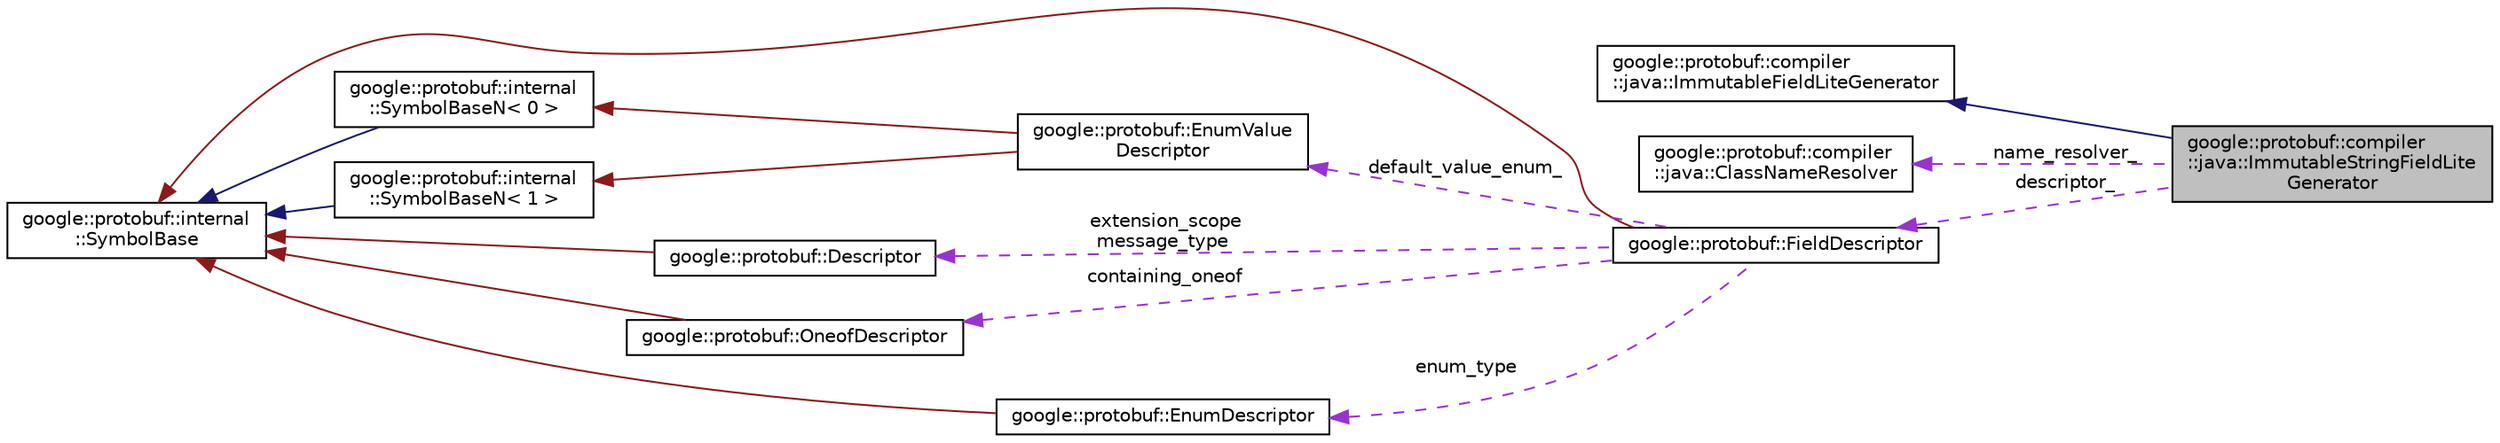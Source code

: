 digraph "google::protobuf::compiler::java::ImmutableStringFieldLiteGenerator"
{
 // LATEX_PDF_SIZE
  edge [fontname="Helvetica",fontsize="10",labelfontname="Helvetica",labelfontsize="10"];
  node [fontname="Helvetica",fontsize="10",shape=record];
  rankdir="LR";
  Node1 [label="google::protobuf::compiler\l::java::ImmutableStringFieldLite\lGenerator",height=0.2,width=0.4,color="black", fillcolor="grey75", style="filled", fontcolor="black",tooltip=" "];
  Node2 -> Node1 [dir="back",color="midnightblue",fontsize="10",style="solid",fontname="Helvetica"];
  Node2 [label="google::protobuf::compiler\l::java::ImmutableFieldLiteGenerator",height=0.2,width=0.4,color="black", fillcolor="white", style="filled",URL="$classgoogle_1_1protobuf_1_1compiler_1_1java_1_1ImmutableFieldLiteGenerator.html",tooltip=" "];
  Node3 -> Node1 [dir="back",color="darkorchid3",fontsize="10",style="dashed",label=" name_resolver_" ,fontname="Helvetica"];
  Node3 [label="google::protobuf::compiler\l::java::ClassNameResolver",height=0.2,width=0.4,color="black", fillcolor="white", style="filled",URL="$classgoogle_1_1protobuf_1_1compiler_1_1java_1_1ClassNameResolver.html",tooltip=" "];
  Node4 -> Node1 [dir="back",color="darkorchid3",fontsize="10",style="dashed",label=" descriptor_" ,fontname="Helvetica"];
  Node4 [label="google::protobuf::FieldDescriptor",height=0.2,width=0.4,color="black", fillcolor="white", style="filled",URL="$classgoogle_1_1protobuf_1_1FieldDescriptor.html",tooltip=" "];
  Node5 -> Node4 [dir="back",color="firebrick4",fontsize="10",style="solid",fontname="Helvetica"];
  Node5 [label="google::protobuf::internal\l::SymbolBase",height=0.2,width=0.4,color="black", fillcolor="white", style="filled",URL="$classgoogle_1_1protobuf_1_1internal_1_1SymbolBase.html",tooltip=" "];
  Node6 -> Node4 [dir="back",color="darkorchid3",fontsize="10",style="dashed",label=" default_value_enum_" ,fontname="Helvetica"];
  Node6 [label="google::protobuf::EnumValue\lDescriptor",height=0.2,width=0.4,color="black", fillcolor="white", style="filled",URL="$classgoogle_1_1protobuf_1_1EnumValueDescriptor.html",tooltip=" "];
  Node7 -> Node6 [dir="back",color="firebrick4",fontsize="10",style="solid",fontname="Helvetica"];
  Node7 [label="google::protobuf::internal\l::SymbolBaseN\< 0 \>",height=0.2,width=0.4,color="black", fillcolor="white", style="filled",URL="$classgoogle_1_1protobuf_1_1internal_1_1SymbolBaseN.html",tooltip=" "];
  Node5 -> Node7 [dir="back",color="midnightblue",fontsize="10",style="solid",fontname="Helvetica"];
  Node8 -> Node6 [dir="back",color="firebrick4",fontsize="10",style="solid",fontname="Helvetica"];
  Node8 [label="google::protobuf::internal\l::SymbolBaseN\< 1 \>",height=0.2,width=0.4,color="black", fillcolor="white", style="filled",URL="$classgoogle_1_1protobuf_1_1internal_1_1SymbolBaseN.html",tooltip=" "];
  Node5 -> Node8 [dir="back",color="midnightblue",fontsize="10",style="solid",fontname="Helvetica"];
  Node9 -> Node4 [dir="back",color="darkorchid3",fontsize="10",style="dashed",label=" extension_scope\nmessage_type" ,fontname="Helvetica"];
  Node9 [label="google::protobuf::Descriptor",height=0.2,width=0.4,color="black", fillcolor="white", style="filled",URL="$classgoogle_1_1protobuf_1_1Descriptor.html",tooltip=" "];
  Node5 -> Node9 [dir="back",color="firebrick4",fontsize="10",style="solid",fontname="Helvetica"];
  Node10 -> Node4 [dir="back",color="darkorchid3",fontsize="10",style="dashed",label=" containing_oneof" ,fontname="Helvetica"];
  Node10 [label="google::protobuf::OneofDescriptor",height=0.2,width=0.4,color="black", fillcolor="white", style="filled",URL="$classgoogle_1_1protobuf_1_1OneofDescriptor.html",tooltip=" "];
  Node5 -> Node10 [dir="back",color="firebrick4",fontsize="10",style="solid",fontname="Helvetica"];
  Node11 -> Node4 [dir="back",color="darkorchid3",fontsize="10",style="dashed",label=" enum_type" ,fontname="Helvetica"];
  Node11 [label="google::protobuf::EnumDescriptor",height=0.2,width=0.4,color="black", fillcolor="white", style="filled",URL="$classgoogle_1_1protobuf_1_1EnumDescriptor.html",tooltip=" "];
  Node5 -> Node11 [dir="back",color="firebrick4",fontsize="10",style="solid",fontname="Helvetica"];
}
